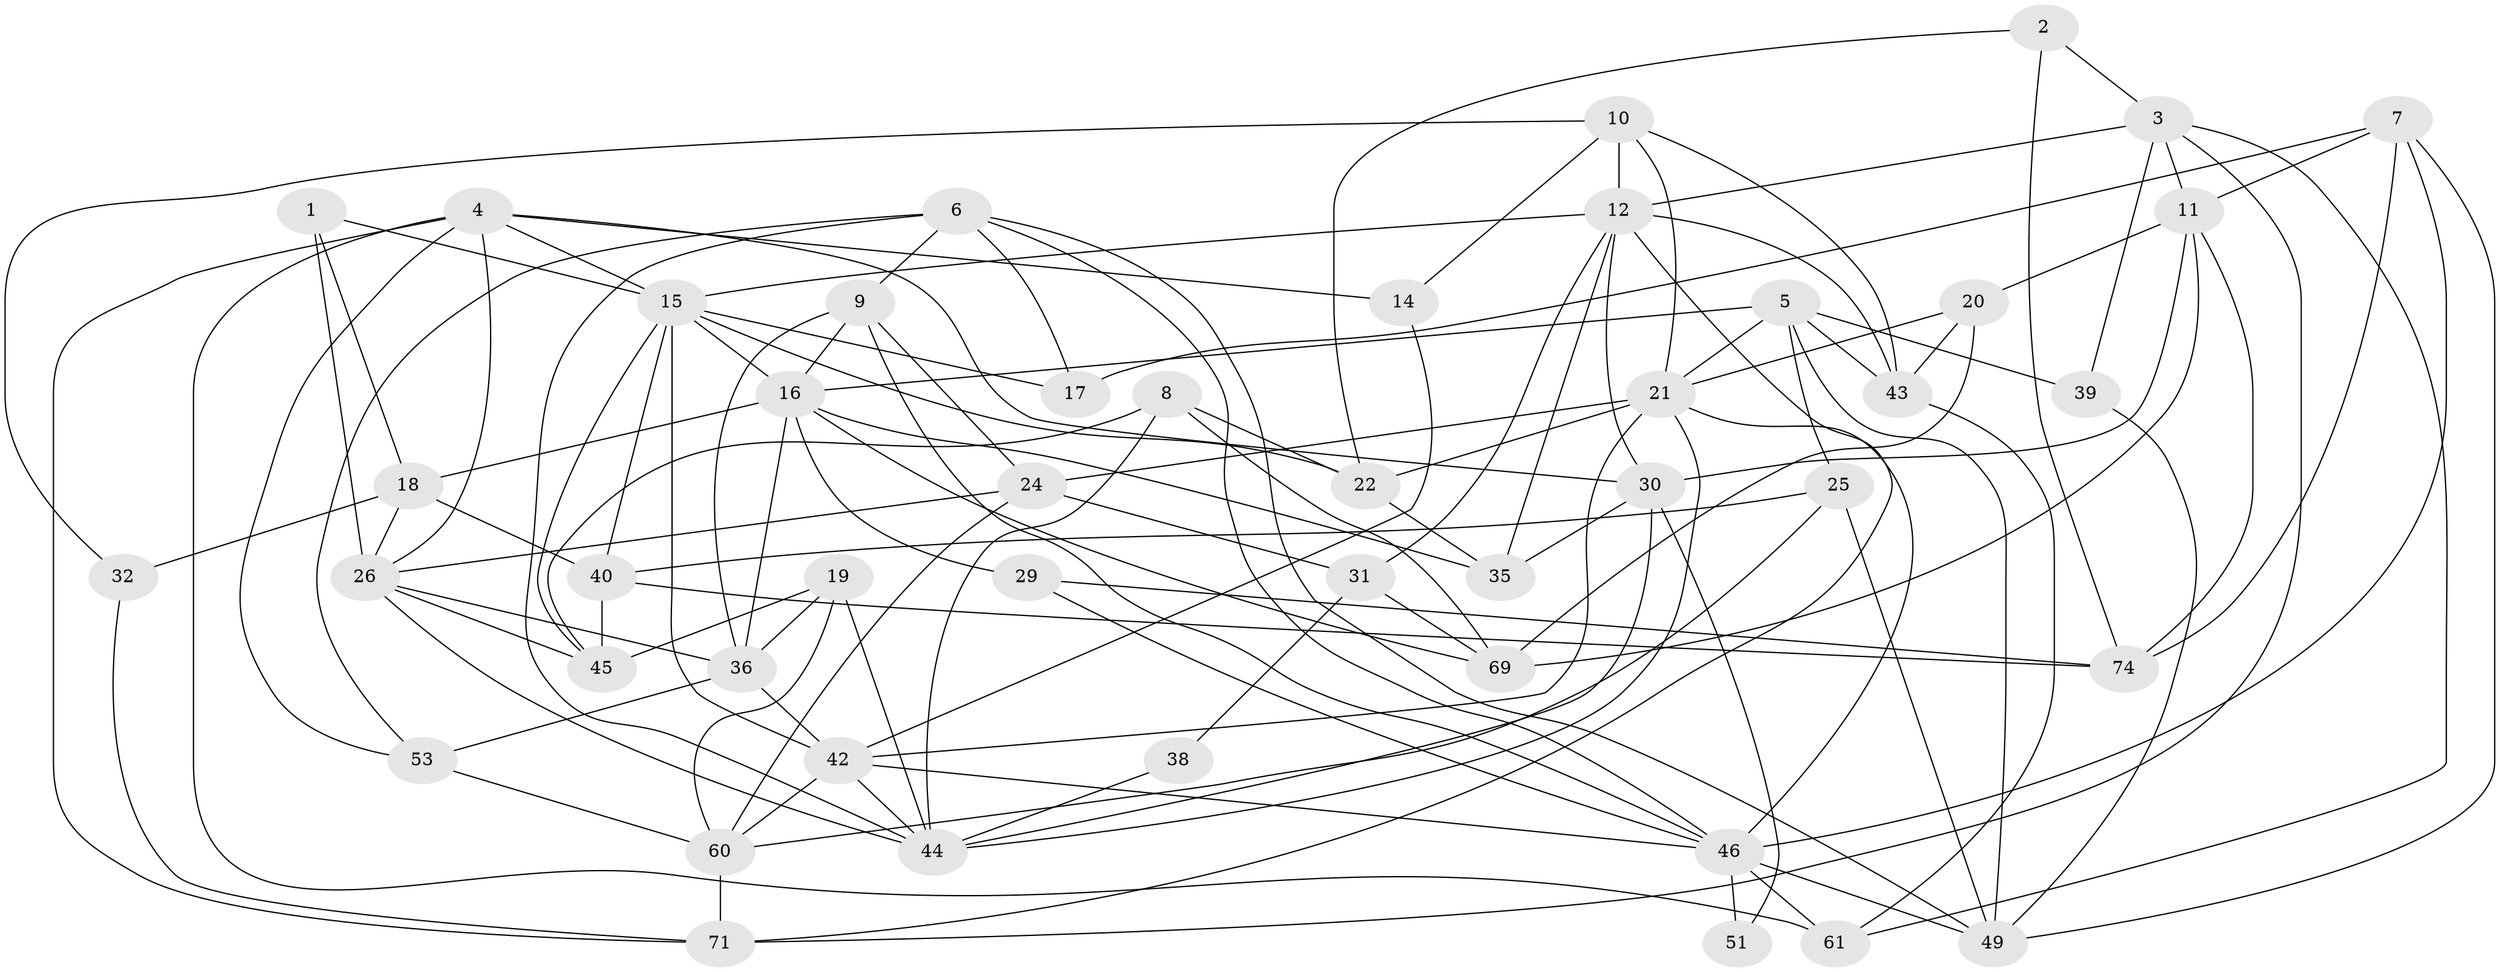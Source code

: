 // Generated by graph-tools (version 1.1) at 2025/24/03/03/25 07:24:01]
// undirected, 46 vertices, 118 edges
graph export_dot {
graph [start="1"]
  node [color=gray90,style=filled];
  1;
  2;
  3 [super="+58"];
  4 [super="+41"];
  5 [super="+57"];
  6 [super="+13"];
  7 [super="+67"];
  8;
  9 [super="+54"];
  10 [super="+23"];
  11 [super="+68"];
  12 [super="+52"];
  14;
  15 [super="+37"];
  16 [super="+62"];
  17 [super="+33"];
  18 [super="+47"];
  19;
  20;
  21 [super="+34"];
  22 [super="+28"];
  24;
  25;
  26 [super="+27"];
  29;
  30 [super="+66"];
  31 [super="+56"];
  32;
  35 [super="+50"];
  36;
  38;
  39;
  40 [super="+73"];
  42 [super="+48"];
  43;
  44 [super="+64"];
  45 [super="+59"];
  46 [super="+55"];
  49 [super="+70"];
  51;
  53 [super="+72"];
  60 [super="+63"];
  61 [super="+65"];
  69;
  71;
  74;
  1 -- 18;
  1 -- 15;
  1 -- 26;
  2 -- 74;
  2 -- 22;
  2 -- 3;
  3 -- 71;
  3 -- 12;
  3 -- 39;
  3 -- 11;
  3 -- 61;
  4 -- 26;
  4 -- 53;
  4 -- 71;
  4 -- 61;
  4 -- 14;
  4 -- 15;
  4 -- 30;
  5 -- 49;
  5 -- 16;
  5 -- 39;
  5 -- 25;
  5 -- 43;
  5 -- 21;
  6 -- 44;
  6 -- 53;
  6 -- 49;
  6 -- 46;
  6 -- 9;
  6 -- 17;
  7 -- 49;
  7 -- 17;
  7 -- 74;
  7 -- 11;
  7 -- 46;
  8 -- 22;
  8 -- 45;
  8 -- 69;
  8 -- 44;
  9 -- 46;
  9 -- 16;
  9 -- 24;
  9 -- 36;
  10 -- 12;
  10 -- 32;
  10 -- 43;
  10 -- 21;
  10 -- 14;
  11 -- 20;
  11 -- 74;
  11 -- 69;
  11 -- 30;
  12 -- 43;
  12 -- 71;
  12 -- 30;
  12 -- 35;
  12 -- 15;
  12 -- 31;
  14 -- 42;
  15 -- 42;
  15 -- 17;
  15 -- 40;
  15 -- 16;
  15 -- 22;
  15 -- 45;
  16 -- 29;
  16 -- 35;
  16 -- 36;
  16 -- 69;
  16 -- 18;
  18 -- 26;
  18 -- 32;
  18 -- 40;
  19 -- 45;
  19 -- 36;
  19 -- 60;
  19 -- 44;
  20 -- 43;
  20 -- 69;
  20 -- 21;
  21 -- 24;
  21 -- 42;
  21 -- 44;
  21 -- 46;
  21 -- 22;
  22 -- 35 [weight=2];
  24 -- 60;
  24 -- 31;
  24 -- 26;
  25 -- 49;
  25 -- 60;
  25 -- 40;
  26 -- 36;
  26 -- 44;
  26 -- 45;
  29 -- 74;
  29 -- 46;
  30 -- 44;
  30 -- 51;
  30 -- 35;
  31 -- 38;
  31 -- 69;
  32 -- 71;
  36 -- 53;
  36 -- 42;
  38 -- 44;
  39 -- 49;
  40 -- 74;
  40 -- 45;
  42 -- 60;
  42 -- 46;
  42 -- 44;
  43 -- 61;
  46 -- 51;
  46 -- 49;
  46 -- 61;
  53 -- 60;
  60 -- 71;
}
